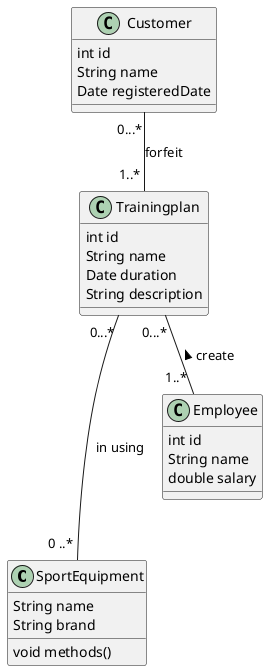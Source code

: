 @startuml

class SportEquipment  {
  String name
  String brand
  void methods()
}

class Employee {
   int id
   String name
   double salary
}

class Trainingplan {
   int id
   String name
   Date duration
   String description
}

class Customer {
   int id
   String name
   Date registeredDate
}


Trainingplan"0...*" -- "1..* "Employee : < create
Customer"0...*" -- "1..* "Trainingplan :  forfeit
Trainingplan "0...*" --- "0 ..* "SportEquipment : in using
@enduml